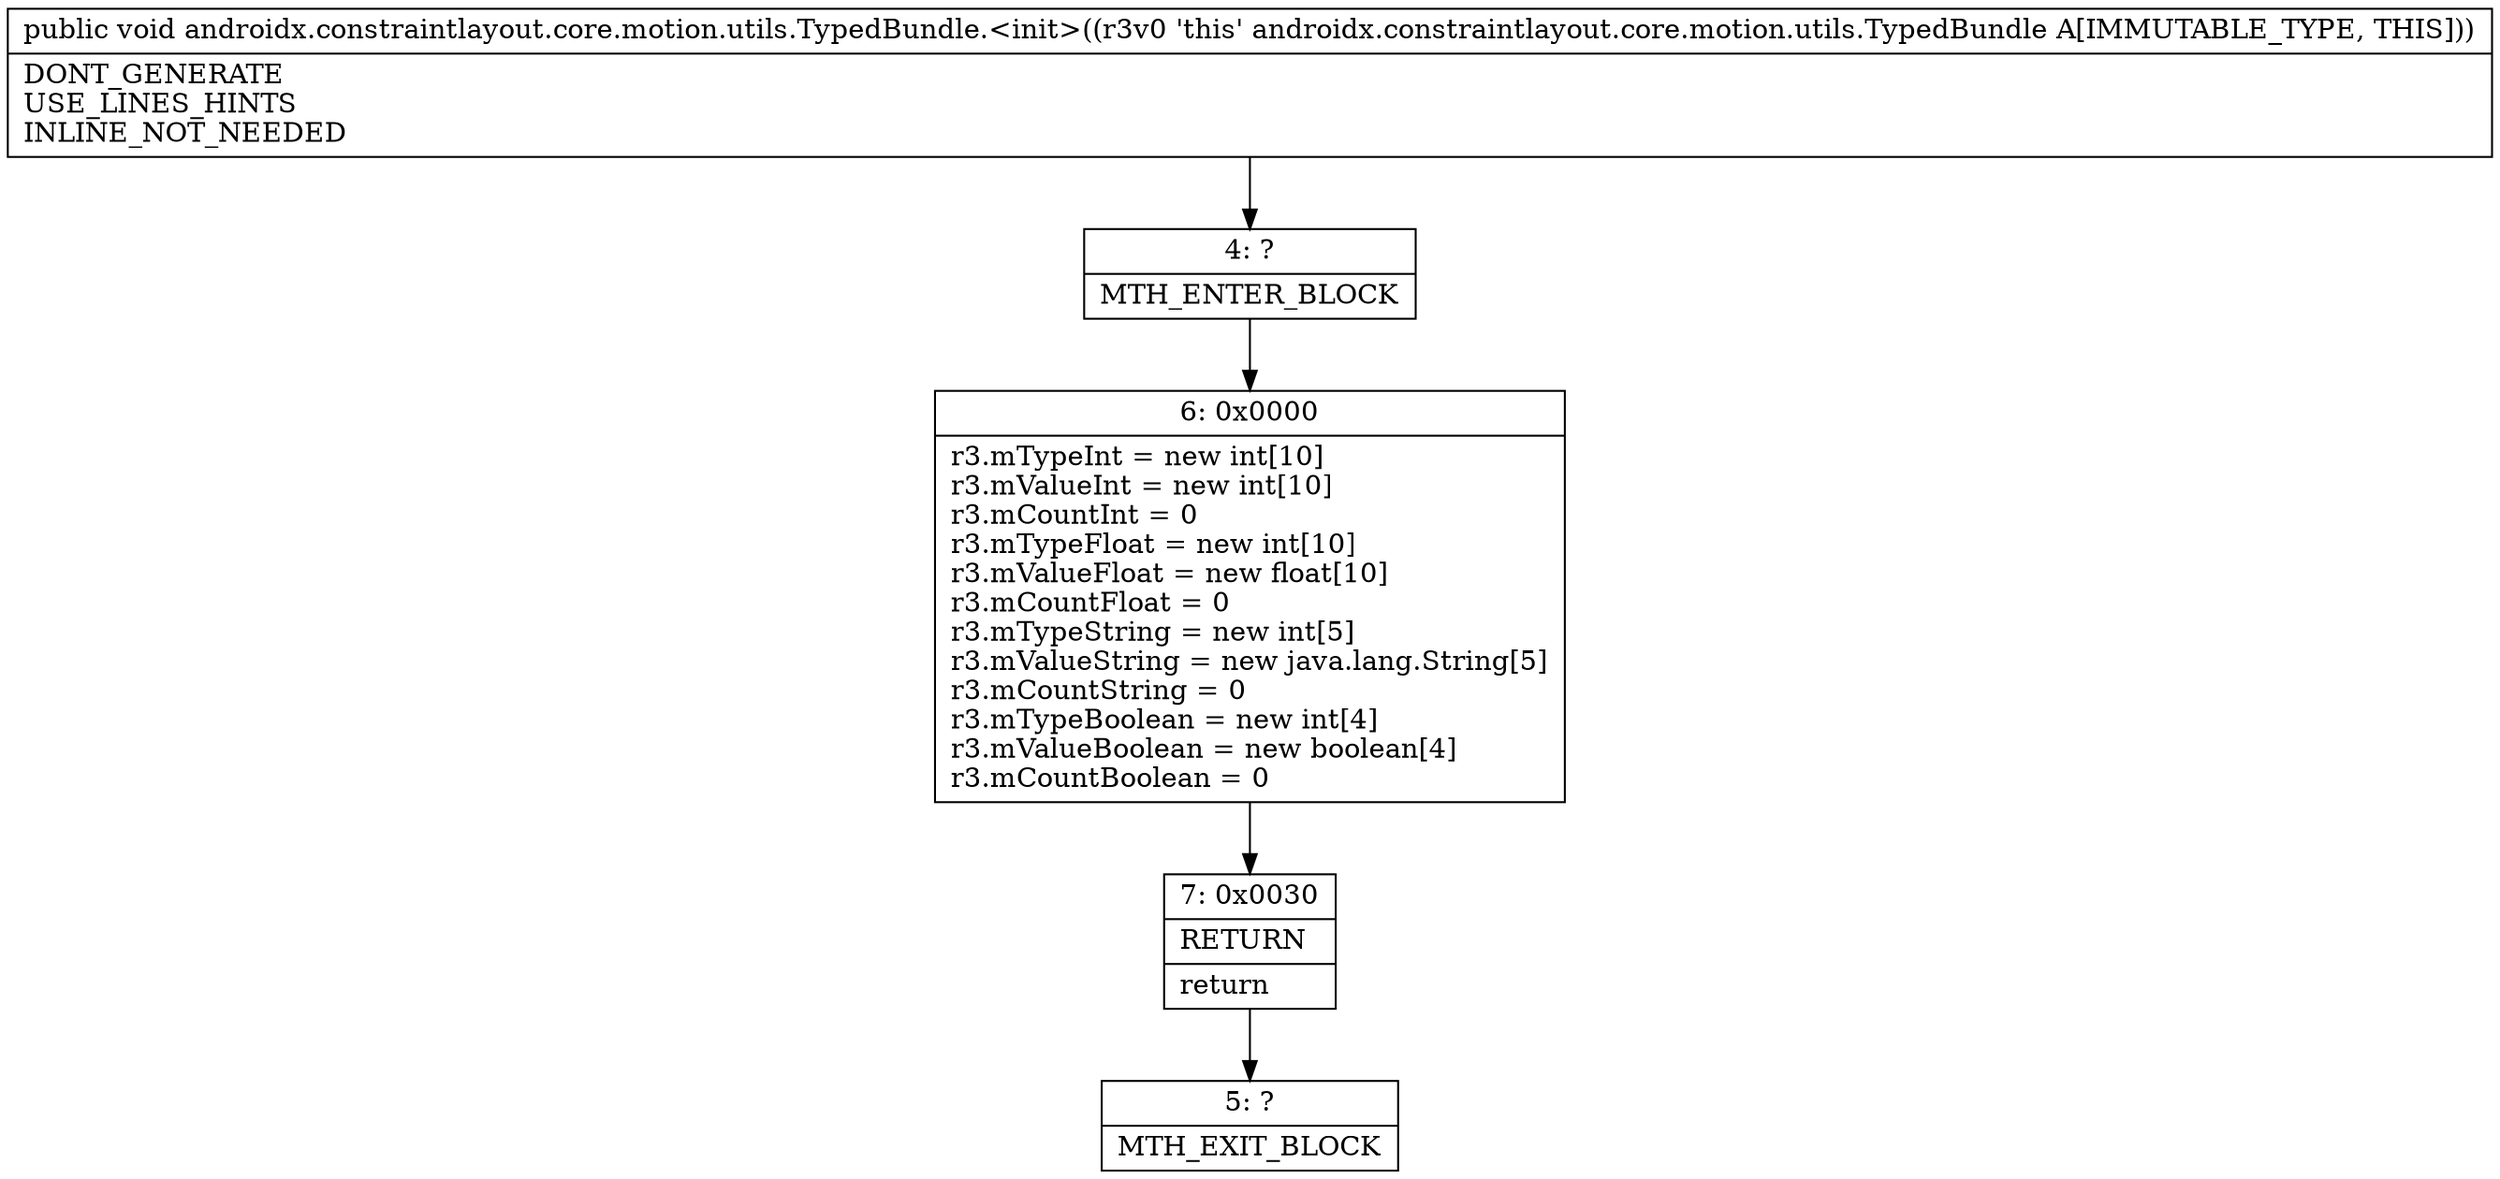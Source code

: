digraph "CFG forandroidx.constraintlayout.core.motion.utils.TypedBundle.\<init\>()V" {
Node_4 [shape=record,label="{4\:\ ?|MTH_ENTER_BLOCK\l}"];
Node_6 [shape=record,label="{6\:\ 0x0000|r3.mTypeInt = new int[10]\lr3.mValueInt = new int[10]\lr3.mCountInt = 0\lr3.mTypeFloat = new int[10]\lr3.mValueFloat = new float[10]\lr3.mCountFloat = 0\lr3.mTypeString = new int[5]\lr3.mValueString = new java.lang.String[5]\lr3.mCountString = 0\lr3.mTypeBoolean = new int[4]\lr3.mValueBoolean = new boolean[4]\lr3.mCountBoolean = 0\l}"];
Node_7 [shape=record,label="{7\:\ 0x0030|RETURN\l|return\l}"];
Node_5 [shape=record,label="{5\:\ ?|MTH_EXIT_BLOCK\l}"];
MethodNode[shape=record,label="{public void androidx.constraintlayout.core.motion.utils.TypedBundle.\<init\>((r3v0 'this' androidx.constraintlayout.core.motion.utils.TypedBundle A[IMMUTABLE_TYPE, THIS]))  | DONT_GENERATE\lUSE_LINES_HINTS\lINLINE_NOT_NEEDED\l}"];
MethodNode -> Node_4;Node_4 -> Node_6;
Node_6 -> Node_7;
Node_7 -> Node_5;
}

